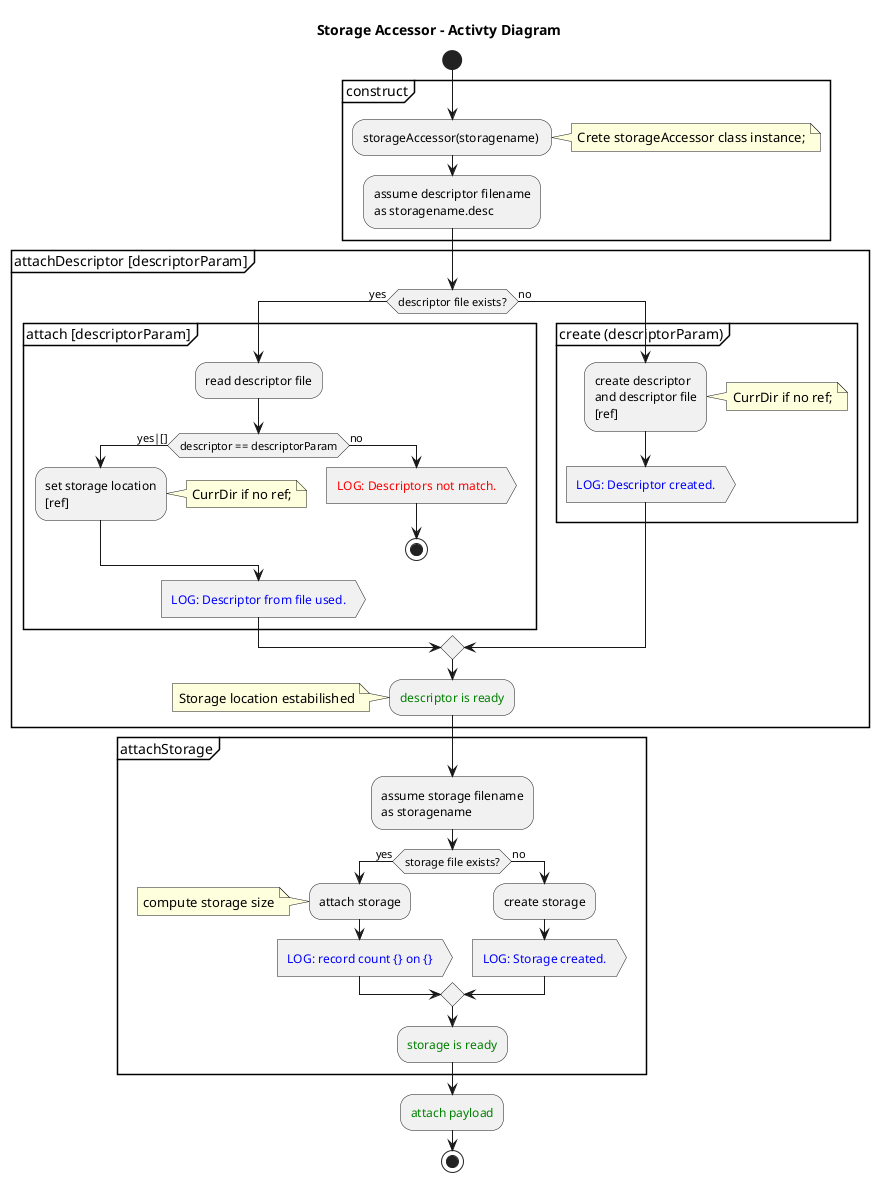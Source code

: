 @startuml

title Storage Accessor - Activty Diagram

start

partition "construct" {
:storageAccessor(storagename) ;
note right: Crete storageAccessor class instance;

:assume descriptor filename
as storagename.desc;
}

partition "attachDescriptor [descriptorParam]" {
if (descriptor file exists?) then (yes)
	partition "attach [descriptorParam]" {
  :read descriptor file;
  if (descriptor == descriptorParam) then (yes|[])
    :set storage location
    [ref];
    note right: CurrDir if no ref;
  else (no)
    :<color:red>LOG: Descriptors not match.>
    stop
  endif
  :<color blue>LOG: Descriptor from file used.>
  }
else (no)
	partition "create (descriptorParam)" {
	  :create descriptor
	  and descriptor file
	  [ref];
	  note right: CurrDir if no ref;
	  :<color blue>LOG: Descriptor created.>
	}
endif

:<color:green>descriptor is ready;

note left: Storage location estabilished
}

partition "attachStorage" {

:assume storage filename
as storagename;

if (storage file exists?) then (yes)
  :attach storage;
  note left: compute storage size
  :<color blue>LOG: record count {} on {}>
else (no)
  :create storage;
  :<color blue>LOG: Storage created.>
endif

:<color:green>storage is ready;
}

:<color:green>attach payload;

stop

@enduml
